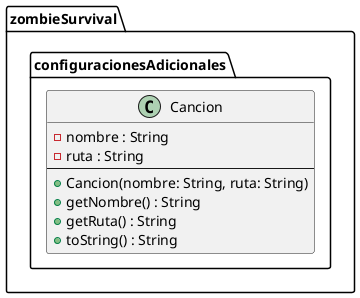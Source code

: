 @startuml

package zombieSurvival.configuracionesAdicionales {
    class Cancion {
        - nombre : String
        - ruta : String
        --
        + Cancion(nombre: String, ruta: String)
        + getNombre() : String
        + getRuta() : String
        + toString() : String
    }
}

@enduml